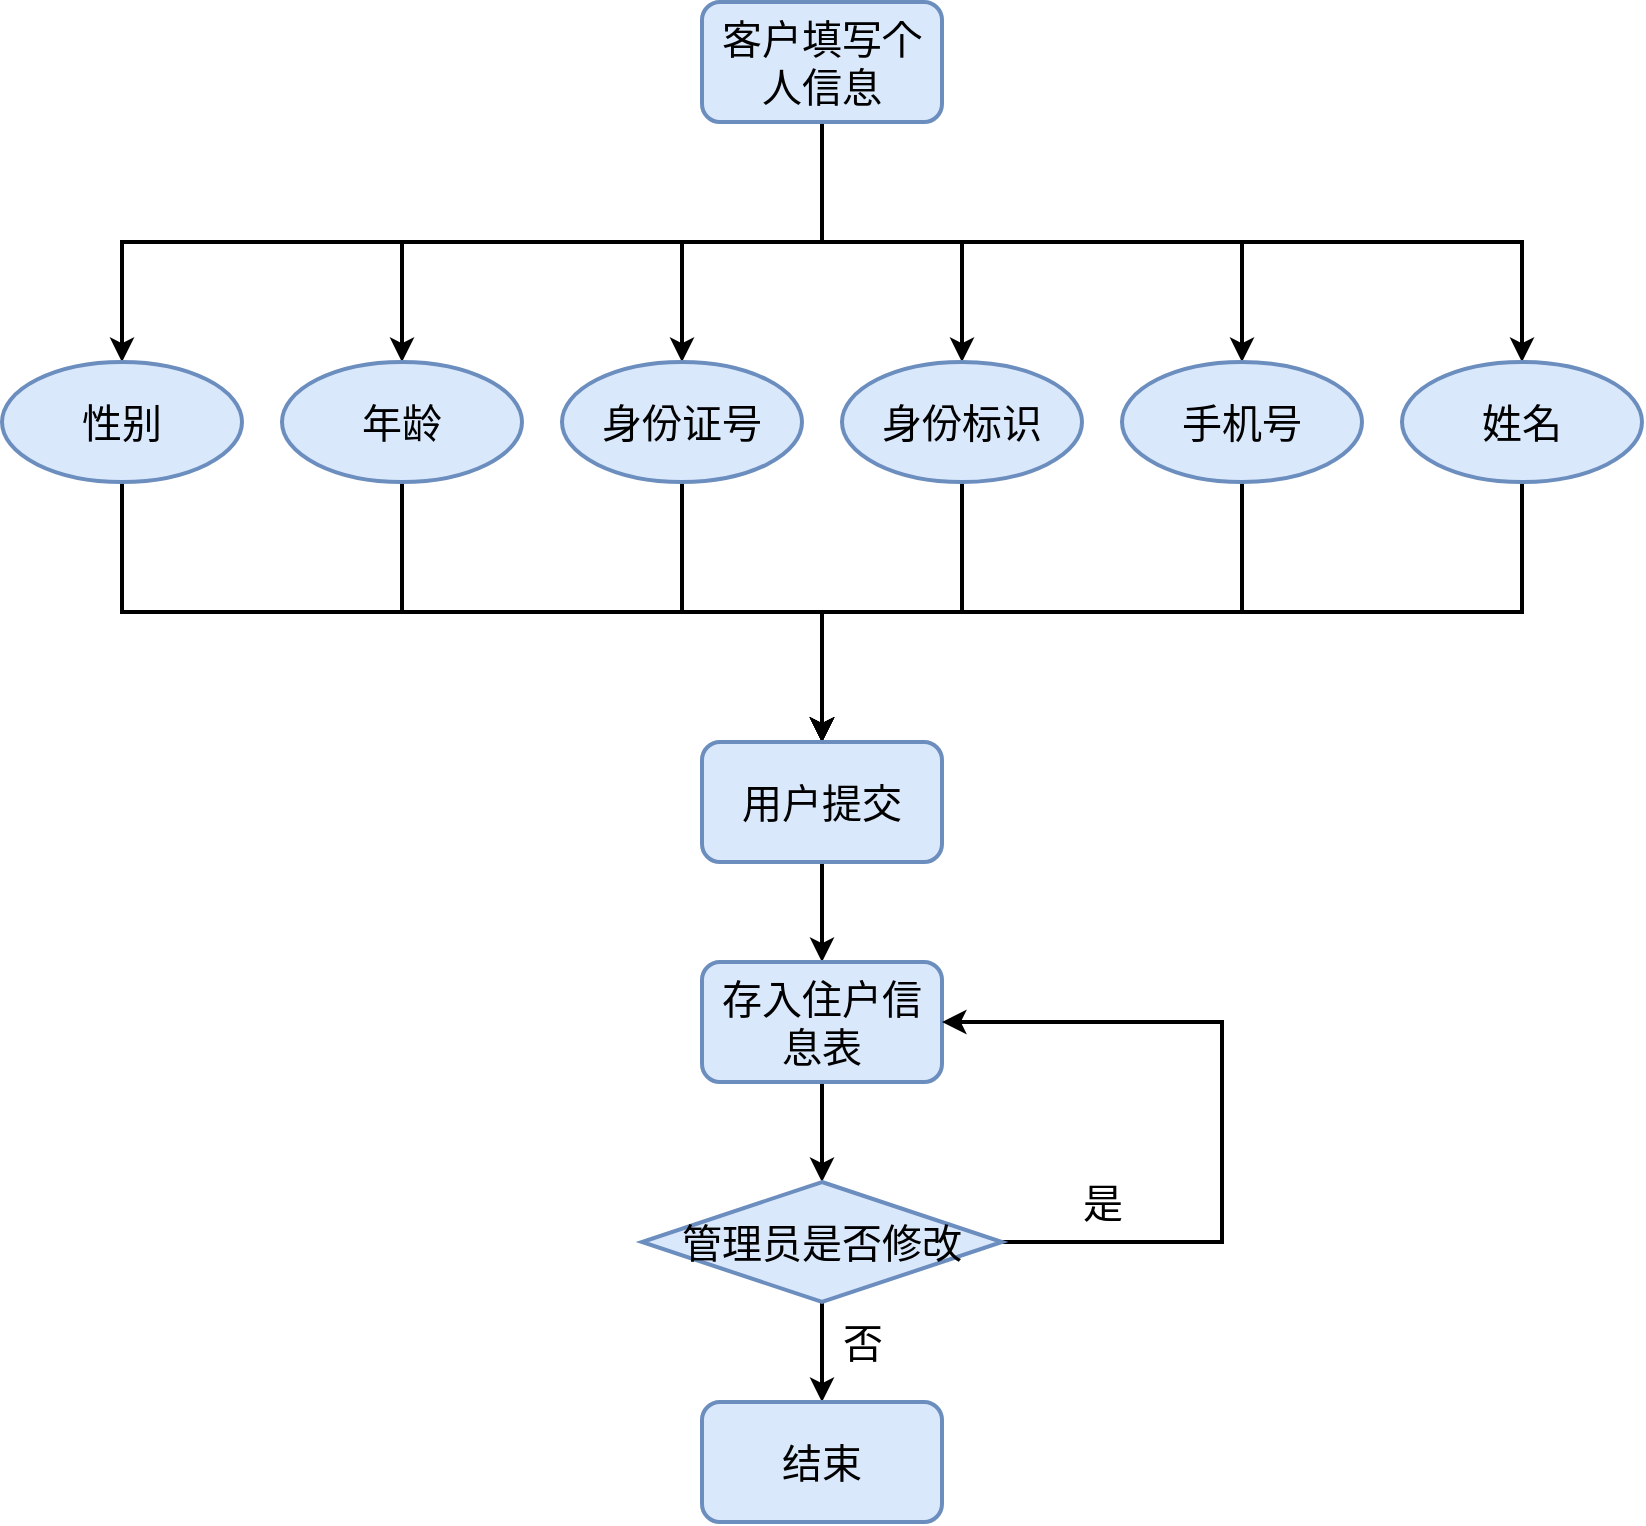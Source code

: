 <mxfile version="14.8.4" type="device"><diagram id="RZ4pQLsfESVYuRC7fiX5" name="Page-1"><mxGraphModel dx="1422" dy="706" grid="1" gridSize="10" guides="1" tooltips="1" connect="1" arrows="1" fold="1" page="1" pageScale="1" pageWidth="2339" pageHeight="3300" math="0" shadow="0"><root><mxCell id="0"/><mxCell id="1" parent="0"/><mxCell id="KJZw599dvd-hCjUTqQV2-10" style="edgeStyle=elbowEdgeStyle;rounded=0;orthogonalLoop=1;jettySize=auto;elbow=vertical;html=1;exitX=0.5;exitY=1;exitDx=0;exitDy=0;strokeWidth=2;fontSize=20;" parent="1" source="KJZw599dvd-hCjUTqQV2-1" target="KJZw599dvd-hCjUTqQV2-5" edge="1"><mxGeometry relative="1" as="geometry"/></mxCell><mxCell id="KJZw599dvd-hCjUTqQV2-11" style="edgeStyle=elbowEdgeStyle;rounded=0;orthogonalLoop=1;jettySize=auto;elbow=vertical;html=1;exitX=0.5;exitY=1;exitDx=0;exitDy=0;strokeWidth=2;fontSize=20;" parent="1" source="KJZw599dvd-hCjUTqQV2-1" target="KJZw599dvd-hCjUTqQV2-7" edge="1"><mxGeometry relative="1" as="geometry"/></mxCell><mxCell id="KJZw599dvd-hCjUTqQV2-12" style="edgeStyle=elbowEdgeStyle;rounded=0;orthogonalLoop=1;jettySize=auto;elbow=vertical;html=1;exitX=0.5;exitY=1;exitDx=0;exitDy=0;strokeWidth=2;fontSize=20;" parent="1" source="KJZw599dvd-hCjUTqQV2-1" target="KJZw599dvd-hCjUTqQV2-6" edge="1"><mxGeometry relative="1" as="geometry"/></mxCell><mxCell id="KJZw599dvd-hCjUTqQV2-13" style="edgeStyle=elbowEdgeStyle;rounded=0;orthogonalLoop=1;jettySize=auto;elbow=vertical;html=1;exitX=0.5;exitY=1;exitDx=0;exitDy=0;strokeWidth=2;fontSize=20;" parent="1" source="KJZw599dvd-hCjUTqQV2-1" target="KJZw599dvd-hCjUTqQV2-2" edge="1"><mxGeometry relative="1" as="geometry"/></mxCell><mxCell id="KJZw599dvd-hCjUTqQV2-14" style="edgeStyle=elbowEdgeStyle;rounded=0;orthogonalLoop=1;jettySize=auto;elbow=vertical;html=1;exitX=0.5;exitY=1;exitDx=0;exitDy=0;entryX=0.5;entryY=0;entryDx=0;entryDy=0;strokeWidth=2;fontSize=20;" parent="1" source="KJZw599dvd-hCjUTqQV2-1" target="KJZw599dvd-hCjUTqQV2-4" edge="1"><mxGeometry relative="1" as="geometry"/></mxCell><mxCell id="KJZw599dvd-hCjUTqQV2-15" style="edgeStyle=elbowEdgeStyle;rounded=0;orthogonalLoop=1;jettySize=auto;elbow=vertical;html=1;exitX=0.5;exitY=1;exitDx=0;exitDy=0;entryX=0.5;entryY=0;entryDx=0;entryDy=0;strokeWidth=2;fontSize=20;" parent="1" source="KJZw599dvd-hCjUTqQV2-1" target="KJZw599dvd-hCjUTqQV2-3" edge="1"><mxGeometry relative="1" as="geometry"/></mxCell><mxCell id="KJZw599dvd-hCjUTqQV2-1" value="客户填写个人信息" style="rounded=1;whiteSpace=wrap;html=1;fillColor=#dae8fc;strokeColor=#6c8ebf;strokeWidth=2;fontSize=20;" parent="1" vertex="1"><mxGeometry x="640" y="120" width="120" height="60" as="geometry"/></mxCell><mxCell id="KJZw599dvd-hCjUTqQV2-27" style="edgeStyle=elbowEdgeStyle;rounded=0;orthogonalLoop=1;jettySize=auto;elbow=vertical;html=1;exitX=0.5;exitY=1;exitDx=0;exitDy=0;entryX=0.5;entryY=0;entryDx=0;entryDy=0;strokeWidth=2;fontSize=20;" parent="1" source="KJZw599dvd-hCjUTqQV2-2" target="KJZw599dvd-hCjUTqQV2-17" edge="1"><mxGeometry relative="1" as="geometry"/></mxCell><mxCell id="KJZw599dvd-hCjUTqQV2-2" value="&lt;font style=&quot;vertical-align: inherit; font-size: 20px;&quot;&gt;&lt;font style=&quot;vertical-align: inherit; font-size: 20px;&quot;&gt;&lt;font style=&quot;vertical-align: inherit; font-size: 20px;&quot;&gt;&lt;font style=&quot;vertical-align: inherit; font-size: 20px;&quot;&gt;姓名&lt;/font&gt;&lt;/font&gt;&lt;/font&gt;&lt;/font&gt;" style="ellipse;whiteSpace=wrap;html=1;fontSize=20;strokeWidth=2;fillColor=#dae8fc;strokeColor=#6c8ebf;" parent="1" vertex="1"><mxGeometry x="990" y="300" width="120" height="60" as="geometry"/></mxCell><mxCell id="KJZw599dvd-hCjUTqQV2-22" style="edgeStyle=elbowEdgeStyle;rounded=0;orthogonalLoop=1;jettySize=auto;elbow=vertical;html=1;exitX=0.5;exitY=1;exitDx=0;exitDy=0;strokeWidth=2;fontSize=20;" parent="1" source="KJZw599dvd-hCjUTqQV2-3" target="KJZw599dvd-hCjUTqQV2-17" edge="1"><mxGeometry relative="1" as="geometry"/></mxCell><mxCell id="KJZw599dvd-hCjUTqQV2-3" value="&lt;font style=&quot;vertical-align: inherit; font-size: 20px;&quot;&gt;&lt;font style=&quot;vertical-align: inherit; font-size: 20px;&quot;&gt;&lt;font style=&quot;vertical-align: inherit; font-size: 20px;&quot;&gt;&lt;font style=&quot;vertical-align: inherit; font-size: 20px;&quot;&gt;性别&lt;/font&gt;&lt;/font&gt;&lt;/font&gt;&lt;/font&gt;" style="ellipse;whiteSpace=wrap;html=1;fontSize=20;strokeWidth=2;fillColor=#dae8fc;strokeColor=#6c8ebf;" parent="1" vertex="1"><mxGeometry x="290" y="300" width="120" height="60" as="geometry"/></mxCell><mxCell id="KJZw599dvd-hCjUTqQV2-23" style="edgeStyle=elbowEdgeStyle;rounded=0;orthogonalLoop=1;jettySize=auto;elbow=vertical;html=1;exitX=0.5;exitY=1;exitDx=0;exitDy=0;entryX=0.5;entryY=0;entryDx=0;entryDy=0;strokeWidth=2;fontSize=20;" parent="1" source="KJZw599dvd-hCjUTqQV2-4" target="KJZw599dvd-hCjUTqQV2-17" edge="1"><mxGeometry relative="1" as="geometry"/></mxCell><mxCell id="KJZw599dvd-hCjUTqQV2-4" value="&lt;font style=&quot;vertical-align: inherit; font-size: 20px;&quot;&gt;&lt;font style=&quot;vertical-align: inherit; font-size: 20px;&quot;&gt;年龄&lt;/font&gt;&lt;/font&gt;" style="ellipse;whiteSpace=wrap;html=1;fontSize=20;strokeWidth=2;fillColor=#dae8fc;strokeColor=#6c8ebf;" parent="1" vertex="1"><mxGeometry x="430" y="300" width="120" height="60" as="geometry"/></mxCell><mxCell id="KJZw599dvd-hCjUTqQV2-24" style="edgeStyle=elbowEdgeStyle;rounded=0;orthogonalLoop=1;jettySize=auto;elbow=vertical;html=1;exitX=0.5;exitY=1;exitDx=0;exitDy=0;strokeWidth=2;fontSize=20;" parent="1" source="KJZw599dvd-hCjUTqQV2-5" target="KJZw599dvd-hCjUTqQV2-17" edge="1"><mxGeometry relative="1" as="geometry"/></mxCell><mxCell id="KJZw599dvd-hCjUTqQV2-5" value="&lt;font style=&quot;vertical-align: inherit; font-size: 20px;&quot;&gt;&lt;font style=&quot;vertical-align: inherit; font-size: 20px;&quot;&gt;&lt;font style=&quot;vertical-align: inherit; font-size: 20px;&quot;&gt;&lt;font style=&quot;vertical-align: inherit; font-size: 20px;&quot;&gt;&lt;font style=&quot;vertical-align: inherit; font-size: 20px;&quot;&gt;&lt;font style=&quot;vertical-align: inherit; font-size: 20px;&quot;&gt;身份证号&lt;/font&gt;&lt;/font&gt;&lt;/font&gt;&lt;/font&gt;&lt;/font&gt;&lt;/font&gt;" style="ellipse;whiteSpace=wrap;html=1;fontSize=20;strokeWidth=2;fillColor=#dae8fc;strokeColor=#6c8ebf;" parent="1" vertex="1"><mxGeometry x="570" y="300" width="120" height="60" as="geometry"/></mxCell><mxCell id="KJZw599dvd-hCjUTqQV2-26" style="edgeStyle=elbowEdgeStyle;rounded=0;orthogonalLoop=1;jettySize=auto;elbow=vertical;html=1;exitX=0.5;exitY=1;exitDx=0;exitDy=0;entryX=0.5;entryY=0;entryDx=0;entryDy=0;strokeWidth=2;fontSize=20;" parent="1" source="KJZw599dvd-hCjUTqQV2-6" target="KJZw599dvd-hCjUTqQV2-17" edge="1"><mxGeometry relative="1" as="geometry"/></mxCell><mxCell id="KJZw599dvd-hCjUTqQV2-6" value="&lt;font style=&quot;vertical-align: inherit; font-size: 20px;&quot;&gt;&lt;font style=&quot;vertical-align: inherit; font-size: 20px;&quot;&gt;&lt;font style=&quot;vertical-align: inherit; font-size: 20px;&quot;&gt;&lt;font style=&quot;vertical-align: inherit; font-size: 20px;&quot;&gt;&lt;font style=&quot;vertical-align: inherit; font-size: 20px;&quot;&gt;&lt;font style=&quot;vertical-align: inherit; font-size: 20px;&quot;&gt;手机号&lt;/font&gt;&lt;/font&gt;&lt;/font&gt;&lt;/font&gt;&lt;/font&gt;&lt;/font&gt;" style="ellipse;whiteSpace=wrap;html=1;fontSize=20;strokeWidth=2;fillColor=#dae8fc;strokeColor=#6c8ebf;" parent="1" vertex="1"><mxGeometry x="850" y="300" width="120" height="60" as="geometry"/></mxCell><mxCell id="KJZw599dvd-hCjUTqQV2-25" style="edgeStyle=elbowEdgeStyle;rounded=0;orthogonalLoop=1;jettySize=auto;elbow=vertical;html=1;exitX=0.5;exitY=1;exitDx=0;exitDy=0;entryX=0.5;entryY=0;entryDx=0;entryDy=0;strokeWidth=2;fontSize=20;" parent="1" source="KJZw599dvd-hCjUTqQV2-7" target="KJZw599dvd-hCjUTqQV2-17" edge="1"><mxGeometry relative="1" as="geometry"/></mxCell><mxCell id="KJZw599dvd-hCjUTqQV2-7" value="&lt;font style=&quot;vertical-align: inherit; font-size: 20px;&quot;&gt;&lt;font style=&quot;vertical-align: inherit; font-size: 20px;&quot;&gt;身份标识&lt;/font&gt;&lt;/font&gt;" style="ellipse;whiteSpace=wrap;html=1;fontSize=20;strokeWidth=2;fillColor=#dae8fc;strokeColor=#6c8ebf;" parent="1" vertex="1"><mxGeometry x="710" y="300" width="120" height="60" as="geometry"/></mxCell><mxCell id="KJZw599dvd-hCjUTqQV2-28" style="edgeStyle=elbowEdgeStyle;rounded=0;orthogonalLoop=1;jettySize=auto;elbow=vertical;html=1;exitX=0.5;exitY=1;exitDx=0;exitDy=0;strokeWidth=2;fontSize=20;" parent="1" source="KJZw599dvd-hCjUTqQV2-17" target="KJZw599dvd-hCjUTqQV2-18" edge="1"><mxGeometry relative="1" as="geometry"/></mxCell><mxCell id="KJZw599dvd-hCjUTqQV2-17" value="用户提交" style="rounded=1;whiteSpace=wrap;html=1;fillColor=#dae8fc;strokeColor=#6c8ebf;strokeWidth=2;fontSize=20;" parent="1" vertex="1"><mxGeometry x="640" y="490" width="120" height="60" as="geometry"/></mxCell><mxCell id="KJZw599dvd-hCjUTqQV2-29" style="edgeStyle=elbowEdgeStyle;rounded=0;orthogonalLoop=1;jettySize=auto;elbow=vertical;html=1;exitX=0.5;exitY=1;exitDx=0;exitDy=0;entryX=0.5;entryY=0;entryDx=0;entryDy=0;strokeWidth=2;fontSize=20;" parent="1" source="KJZw599dvd-hCjUTqQV2-18" target="KJZw599dvd-hCjUTqQV2-20" edge="1"><mxGeometry relative="1" as="geometry"/></mxCell><mxCell id="KJZw599dvd-hCjUTqQV2-18" value="存入住户信息表" style="rounded=1;whiteSpace=wrap;html=1;fillColor=#dae8fc;strokeColor=#6c8ebf;strokeWidth=2;fontSize=20;" parent="1" vertex="1"><mxGeometry x="640" y="600" width="120" height="60" as="geometry"/></mxCell><mxCell id="KJZw599dvd-hCjUTqQV2-30" style="edgeStyle=elbowEdgeStyle;rounded=0;orthogonalLoop=1;jettySize=auto;elbow=vertical;html=1;exitX=0.5;exitY=1;exitDx=0;exitDy=0;entryX=0.5;entryY=0;entryDx=0;entryDy=0;strokeWidth=2;fontSize=20;" parent="1" source="KJZw599dvd-hCjUTqQV2-20" target="KJZw599dvd-hCjUTqQV2-21" edge="1"><mxGeometry relative="1" as="geometry"/></mxCell><mxCell id="KJZw599dvd-hCjUTqQV2-31" style="edgeStyle=elbowEdgeStyle;rounded=0;orthogonalLoop=1;jettySize=auto;elbow=vertical;html=1;exitX=1;exitY=0.5;exitDx=0;exitDy=0;entryX=1;entryY=0.5;entryDx=0;entryDy=0;strokeWidth=2;fontSize=20;" parent="1" source="KJZw599dvd-hCjUTqQV2-20" target="KJZw599dvd-hCjUTqQV2-18" edge="1"><mxGeometry relative="1" as="geometry"><Array as="points"><mxPoint x="900" y="690"/><mxPoint x="930" y="690"/></Array></mxGeometry></mxCell><mxCell id="KJZw599dvd-hCjUTqQV2-20" value="管理员是否修改" style="rhombus;whiteSpace=wrap;html=1;fillColor=#dae8fc;strokeColor=#6c8ebf;strokeWidth=2;fontSize=20;" parent="1" vertex="1"><mxGeometry x="610" y="710" width="180" height="60" as="geometry"/></mxCell><mxCell id="KJZw599dvd-hCjUTqQV2-21" value="结束" style="rounded=1;whiteSpace=wrap;html=1;fillColor=#dae8fc;strokeColor=#6c8ebf;strokeWidth=2;fontSize=20;" parent="1" vertex="1"><mxGeometry x="640" y="820" width="120" height="60" as="geometry"/></mxCell><mxCell id="KJZw599dvd-hCjUTqQV2-32" value="是" style="text;html=1;align=center;verticalAlign=middle;resizable=0;points=[];autosize=1;strokeColor=none;strokeWidth=2;fontSize=20;" parent="1" vertex="1"><mxGeometry x="820" y="705" width="40" height="30" as="geometry"/></mxCell><mxCell id="KJZw599dvd-hCjUTqQV2-38" value="否" style="text;html=1;align=center;verticalAlign=middle;resizable=0;points=[];autosize=1;strokeColor=none;fontSize=20;" parent="1" vertex="1"><mxGeometry x="700" y="775" width="40" height="30" as="geometry"/></mxCell></root></mxGraphModel></diagram></mxfile>